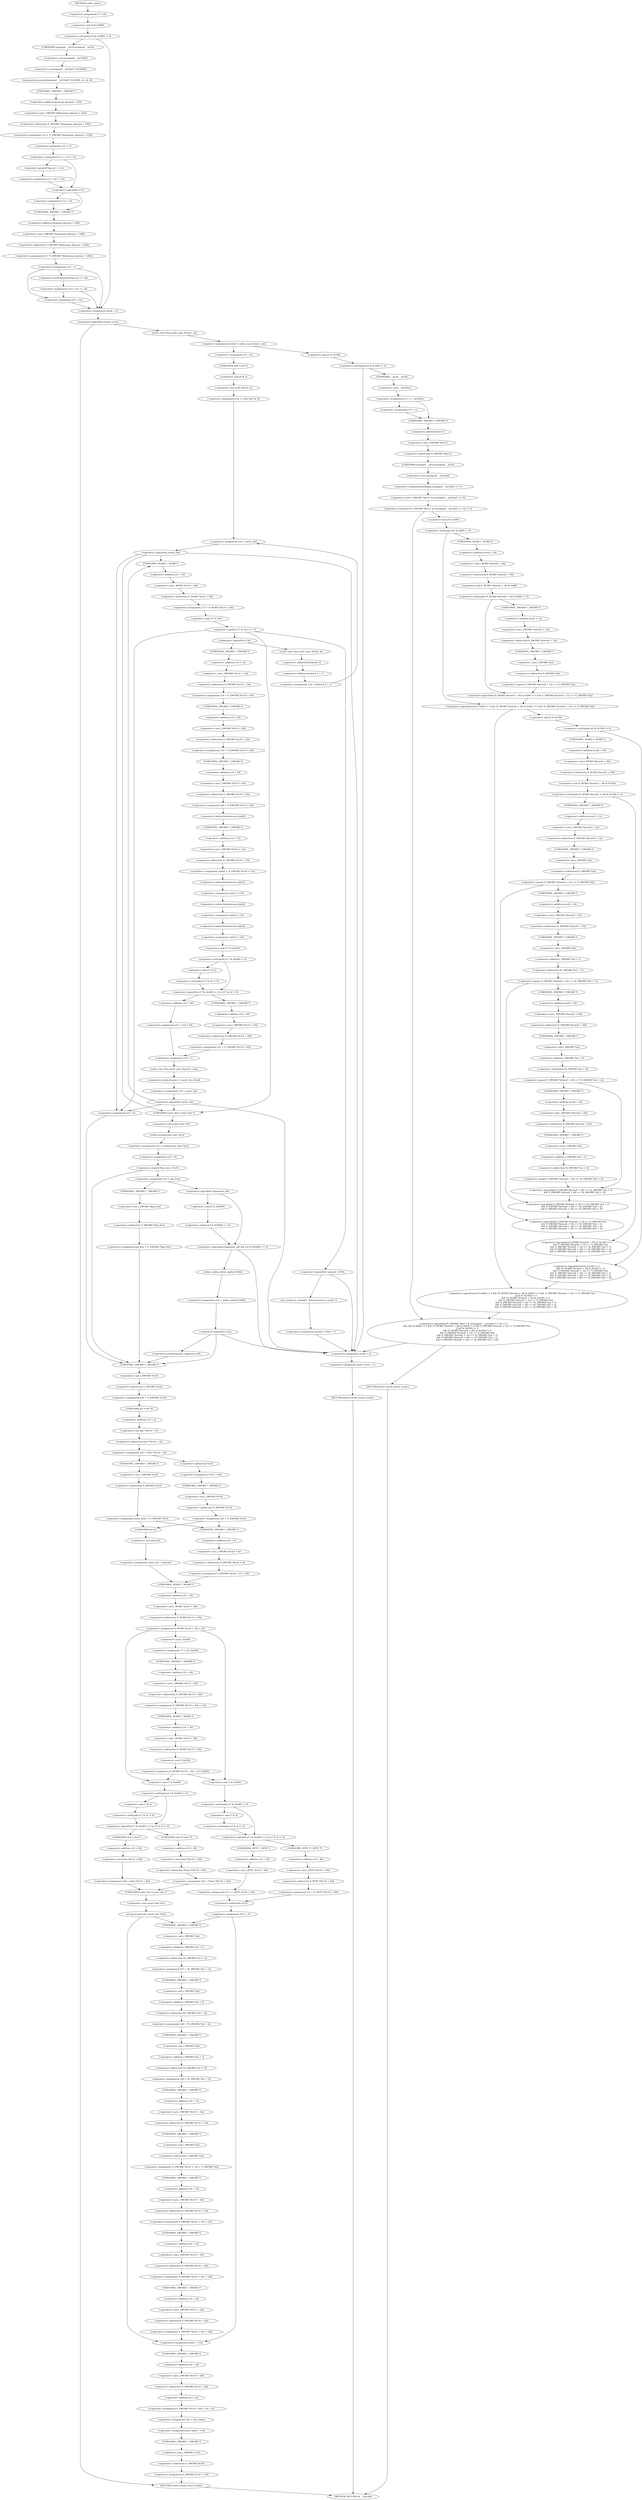 digraph cache_insert {  
"1000158" [label = "(<operator>.assignment,v7 = a5)" ]
"1000162" [label = "(<operator>.notEquals,(a5 & 0x980) != 0)" ]
"1000163" [label = "(<operator>.and,a5 & 0x980)" ]
"1000168" [label = "(log_query,log_query((unsigned __int16)a5 | 0x10000, a1, s2, 0))" ]
"1000169" [label = "(<operator>.or,(unsigned __int16)a5 | 0x10000)" ]
"1000170" [label = "(<operator>.cast,(unsigned __int16)a5)" ]
"1000171" [label = "(UNKNOWN,unsigned __int16,unsigned __int16)" ]
"1000177" [label = "(<operator>.assignment,v12 = *(_DWORD *)(dnsmasq_daemon + 252))" ]
"1000179" [label = "(<operator>.indirection,*(_DWORD *)(dnsmasq_daemon + 252))" ]
"1000180" [label = "(<operator>.cast,(_DWORD *)(dnsmasq_daemon + 252))" ]
"1000181" [label = "(UNKNOWN,_DWORD *,_DWORD *)" ]
"1000182" [label = "(<operator>.addition,dnsmasq_daemon + 252)" ]
"1000185" [label = "(<operator>.assignment,v13 = v12 != 0)" ]
"1000187" [label = "(<operator>.notEquals,v12 != 0)" ]
"1000192" [label = "(<operator>.assignment,v13 = a4 > v12)" ]
"1000194" [label = "(<operator>.greaterThan,a4 > v12)" ]
"1000198" [label = "(<operator>.logicalNot,!v13)" ]
"1000200" [label = "(<operator>.assignment,v12 = a4)" ]
"1000203" [label = "(<operator>.assignment,a4 = *(_DWORD *)(dnsmasq_daemon + 248))" ]
"1000205" [label = "(<operator>.indirection,*(_DWORD *)(dnsmasq_daemon + 248))" ]
"1000206" [label = "(<operator>.cast,(_DWORD *)(dnsmasq_daemon + 248))" ]
"1000207" [label = "(UNKNOWN,_DWORD *,_DWORD *)" ]
"1000208" [label = "(<operator>.addition,dnsmasq_daemon + 248)" ]
"1000211" [label = "(<operator>.assignment,v14 = 1)" ]
"1000216" [label = "(<operator>.assignment,v14 = v12 >= a4)" ]
"1000218" [label = "(<operator>.greaterEqualsThan,v12 >= a4)" ]
"1000223" [label = "(<operator>.assignment,a4 = v12)" ]
"1000226" [label = "(<operator>.assignment,result = 0)" ]
"1000230" [label = "(<operator>.logicalNot,!insert_error)" ]
"1000233" [label = "(<operator>.assignment,result = cache_scan_free(a1, s2))" ]
"1000235" [label = "(cache_scan_free,cache_scan_free(a1, s2))" ]
"1000242" [label = "(<operator>.notEquals,(a5 & 0x180) != 0)" ]
"1000243" [label = "(<operator>.and,a5 & 0x180)" ]
"1000248" [label = "(<operator>.assignment,v11 = (__int16)s2)" ]
"1000250" [label = "(<operator>.cast,(__int16)s2)" ]
"1000251" [label = "(UNKNOWN,__int16,__int16)" ]
"1000255" [label = "(<operator>.assignment,v11 = 1)" ]
"1000259" [label = "(<operator>.logicalAnd,(*(_DWORD *)&v11 & ((unsigned __int16)a5 >> 3)) != 0\n          && ((a5 & 0x80) != 0 && (*(_WORD *)(result + 36) & 0x80) != 0 && *(_DWORD *)(result + 12) == *(_DWORD *)s2\n           || (a5 & 0x100) != 0\n           && (*(_WORD *)(result + 36) & 0x100) != 0\n           && *(_DWORD *)(result + 12) == *(_DWORD *)s2\n           && *(_DWORD *)(result + 16) == *((_DWORD *)s2 + 1)\n           && *(_DWORD *)(result + 20) == *((_DWORD *)s2 + 2)\n           && *(_DWORD *)(result + 24) == *((_DWORD *)s2 + 3)))" ]
"1000260" [label = "(<operator>.notEquals,(*(_DWORD *)&v11 & ((unsigned __int16)a5 >> 3)) != 0)" ]
"1000261" [label = "(<operator>.and,*(_DWORD *)&v11 & ((unsigned __int16)a5 >> 3))" ]
"1000262" [label = "(<operator>.indirection,*(_DWORD *)&v11)" ]
"1000263" [label = "(<operator>.cast,(_DWORD *)&v11)" ]
"1000264" [label = "(UNKNOWN,_DWORD *,_DWORD *)" ]
"1000265" [label = "(<operator>.addressOf,&v11)" ]
"1000267" [label = "(<operator>.arithmeticShiftRight,(unsigned __int16)a5 >> 3)" ]
"1000268" [label = "(<operator>.cast,(unsigned __int16)a5)" ]
"1000269" [label = "(UNKNOWN,unsigned __int16,unsigned __int16)" ]
"1000273" [label = "(<operator>.logicalOr,(a5 & 0x80) != 0 && (*(_WORD *)(result + 36) & 0x80) != 0 && *(_DWORD *)(result + 12) == *(_DWORD *)s2\n           || (a5 & 0x100) != 0\n           && (*(_WORD *)(result + 36) & 0x100) != 0\n           && *(_DWORD *)(result + 12) == *(_DWORD *)s2\n           && *(_DWORD *)(result + 16) == *((_DWORD *)s2 + 1)\n           && *(_DWORD *)(result + 20) == *((_DWORD *)s2 + 2)\n           && *(_DWORD *)(result + 24) == *((_DWORD *)s2 + 3))" ]
"1000274" [label = "(<operator>.logicalAnd,(a5 & 0x80) != 0 && (*(_WORD *)(result + 36) & 0x80) != 0 && *(_DWORD *)(result + 12) == *(_DWORD *)s2)" ]
"1000275" [label = "(<operator>.notEquals,(a5 & 0x80) != 0)" ]
"1000276" [label = "(<operator>.and,a5 & 0x80)" ]
"1000280" [label = "(<operator>.logicalAnd,(*(_WORD *)(result + 36) & 0x80) != 0 && *(_DWORD *)(result + 12) == *(_DWORD *)s2)" ]
"1000281" [label = "(<operator>.notEquals,(*(_WORD *)(result + 36) & 0x80) != 0)" ]
"1000282" [label = "(<operator>.and,*(_WORD *)(result + 36) & 0x80)" ]
"1000283" [label = "(<operator>.indirection,*(_WORD *)(result + 36))" ]
"1000284" [label = "(<operator>.cast,(_WORD *)(result + 36))" ]
"1000285" [label = "(UNKNOWN,_WORD *,_WORD *)" ]
"1000286" [label = "(<operator>.addition,result + 36)" ]
"1000291" [label = "(<operator>.equals,*(_DWORD *)(result + 12) == *(_DWORD *)s2)" ]
"1000292" [label = "(<operator>.indirection,*(_DWORD *)(result + 12))" ]
"1000293" [label = "(<operator>.cast,(_DWORD *)(result + 12))" ]
"1000294" [label = "(UNKNOWN,_DWORD *,_DWORD *)" ]
"1000295" [label = "(<operator>.addition,result + 12)" ]
"1000298" [label = "(<operator>.indirection,*(_DWORD *)s2)" ]
"1000299" [label = "(<operator>.cast,(_DWORD *)s2)" ]
"1000300" [label = "(UNKNOWN,_DWORD *,_DWORD *)" ]
"1000302" [label = "(<operator>.logicalAnd,(a5 & 0x100) != 0\n           && (*(_WORD *)(result + 36) & 0x100) != 0\n           && *(_DWORD *)(result + 12) == *(_DWORD *)s2\n           && *(_DWORD *)(result + 16) == *((_DWORD *)s2 + 1)\n           && *(_DWORD *)(result + 20) == *((_DWORD *)s2 + 2)\n           && *(_DWORD *)(result + 24) == *((_DWORD *)s2 + 3))" ]
"1000303" [label = "(<operator>.notEquals,(a5 & 0x100) != 0)" ]
"1000304" [label = "(<operator>.and,a5 & 0x100)" ]
"1000308" [label = "(<operator>.logicalAnd,(*(_WORD *)(result + 36) & 0x100) != 0\n           && *(_DWORD *)(result + 12) == *(_DWORD *)s2\n           && *(_DWORD *)(result + 16) == *((_DWORD *)s2 + 1)\n           && *(_DWORD *)(result + 20) == *((_DWORD *)s2 + 2)\n           && *(_DWORD *)(result + 24) == *((_DWORD *)s2 + 3))" ]
"1000309" [label = "(<operator>.notEquals,(*(_WORD *)(result + 36) & 0x100) != 0)" ]
"1000310" [label = "(<operator>.and,*(_WORD *)(result + 36) & 0x100)" ]
"1000311" [label = "(<operator>.indirection,*(_WORD *)(result + 36))" ]
"1000312" [label = "(<operator>.cast,(_WORD *)(result + 36))" ]
"1000313" [label = "(UNKNOWN,_WORD *,_WORD *)" ]
"1000314" [label = "(<operator>.addition,result + 36)" ]
"1000319" [label = "(<operator>.logicalAnd,*(_DWORD *)(result + 12) == *(_DWORD *)s2\n           && *(_DWORD *)(result + 16) == *((_DWORD *)s2 + 1)\n           && *(_DWORD *)(result + 20) == *((_DWORD *)s2 + 2)\n           && *(_DWORD *)(result + 24) == *((_DWORD *)s2 + 3))" ]
"1000320" [label = "(<operator>.equals,*(_DWORD *)(result + 12) == *(_DWORD *)s2)" ]
"1000321" [label = "(<operator>.indirection,*(_DWORD *)(result + 12))" ]
"1000322" [label = "(<operator>.cast,(_DWORD *)(result + 12))" ]
"1000323" [label = "(UNKNOWN,_DWORD *,_DWORD *)" ]
"1000324" [label = "(<operator>.addition,result + 12)" ]
"1000327" [label = "(<operator>.indirection,*(_DWORD *)s2)" ]
"1000328" [label = "(<operator>.cast,(_DWORD *)s2)" ]
"1000329" [label = "(UNKNOWN,_DWORD *,_DWORD *)" ]
"1000331" [label = "(<operator>.logicalAnd,*(_DWORD *)(result + 16) == *((_DWORD *)s2 + 1)\n           && *(_DWORD *)(result + 20) == *((_DWORD *)s2 + 2)\n           && *(_DWORD *)(result + 24) == *((_DWORD *)s2 + 3))" ]
"1000332" [label = "(<operator>.equals,*(_DWORD *)(result + 16) == *((_DWORD *)s2 + 1))" ]
"1000333" [label = "(<operator>.indirection,*(_DWORD *)(result + 16))" ]
"1000334" [label = "(<operator>.cast,(_DWORD *)(result + 16))" ]
"1000335" [label = "(UNKNOWN,_DWORD *,_DWORD *)" ]
"1000336" [label = "(<operator>.addition,result + 16)" ]
"1000339" [label = "(<operator>.indirection,*((_DWORD *)s2 + 1))" ]
"1000340" [label = "(<operator>.addition,(_DWORD *)s2 + 1)" ]
"1000341" [label = "(<operator>.cast,(_DWORD *)s2)" ]
"1000342" [label = "(UNKNOWN,_DWORD *,_DWORD *)" ]
"1000345" [label = "(<operator>.logicalAnd,*(_DWORD *)(result + 20) == *((_DWORD *)s2 + 2)\n           && *(_DWORD *)(result + 24) == *((_DWORD *)s2 + 3))" ]
"1000346" [label = "(<operator>.equals,*(_DWORD *)(result + 20) == *((_DWORD *)s2 + 2))" ]
"1000347" [label = "(<operator>.indirection,*(_DWORD *)(result + 20))" ]
"1000348" [label = "(<operator>.cast,(_DWORD *)(result + 20))" ]
"1000349" [label = "(UNKNOWN,_DWORD *,_DWORD *)" ]
"1000350" [label = "(<operator>.addition,result + 20)" ]
"1000353" [label = "(<operator>.indirection,*((_DWORD *)s2 + 2))" ]
"1000354" [label = "(<operator>.addition,(_DWORD *)s2 + 2)" ]
"1000355" [label = "(<operator>.cast,(_DWORD *)s2)" ]
"1000356" [label = "(UNKNOWN,_DWORD *,_DWORD *)" ]
"1000359" [label = "(<operator>.equals,*(_DWORD *)(result + 24) == *((_DWORD *)s2 + 3))" ]
"1000360" [label = "(<operator>.indirection,*(_DWORD *)(result + 24))" ]
"1000361" [label = "(<operator>.cast,(_DWORD *)(result + 24))" ]
"1000362" [label = "(UNKNOWN,_DWORD *,_DWORD *)" ]
"1000363" [label = "(<operator>.addition,result + 24)" ]
"1000366" [label = "(<operator>.indirection,*((_DWORD *)s2 + 3))" ]
"1000367" [label = "(<operator>.addition,(_DWORD *)s2 + 3)" ]
"1000368" [label = "(<operator>.cast,(_DWORD *)s2)" ]
"1000369" [label = "(UNKNOWN,_DWORD *,_DWORD *)" ]
"1000373" [label = "(RETURN,return result;,return result;)" ]
"1000376" [label = "(<operator>.assignment,result = 0)" ]
"1000379" [label = "(<operator>.assignment,insert_error = 1)" ]
"1000382" [label = "(RETURN,return result;,return result;)" ]
"1000384" [label = "(<operator>.assignment,v15 = 0)" ]
"1000387" [label = "(<operator>.assignment,v32 = (void *)(a5 & 4))" ]
"1000389" [label = "(<operator>.cast,(void *)(a5 & 4))" ]
"1000390" [label = "(UNKNOWN,void *,void *)" ]
"1000391" [label = "(<operator>.and,a5 & 4)" ]
"1000395" [label = "(<operator>.assignment,v16 = cache_tail)" ]
"1000399" [label = "(<operator>.logicalNot,!cache_tail)" ]
"1000405" [label = "(<operator>.assignment,v17 = *(_WORD *)(v16 + 36))" ]
"1000407" [label = "(<operator>.indirection,*(_WORD *)(v16 + 36))" ]
"1000408" [label = "(<operator>.cast,(_WORD *)(v16 + 36))" ]
"1000409" [label = "(UNKNOWN,_WORD *,_WORD *)" ]
"1000410" [label = "(<operator>.addition,v16 + 36)" ]
"1000414" [label = "(<operator>.equals,(v17 & 0xC) == 0)" ]
"1000415" [label = "(<operator>.and,v17 & 0xC)" ]
"1000424" [label = "(<operator>.logicalNot,!warned_11054)" ]
"1000427" [label = "(my_syslog,my_syslog(3, \"Internal error in cache.\"))" ]
"1000430" [label = "(<operator>.assignment,warned_11054 = 1)" ]
"1000435" [label = "(<operator>.logicalNot,!v32)" ]
"1000438" [label = "(cache_scan_free,cache_scan_free(0, 0))" ]
"1000441" [label = "(<operator>.assignment,v32 = &dword_0 + 1)" ]
"1000443" [label = "(<operator>.addition,&dword_0 + 1)" ]
"1000444" [label = "(<operator>.addressOf,&dword_0)" ]
"1000448" [label = "(<operator>.assignment,v18 = *(_DWORD *)(v16 + 16))" ]
"1000450" [label = "(<operator>.indirection,*(_DWORD *)(v16 + 16))" ]
"1000451" [label = "(<operator>.cast,(_DWORD *)(v16 + 16))" ]
"1000452" [label = "(UNKNOWN,_DWORD *,_DWORD *)" ]
"1000453" [label = "(<operator>.addition,v16 + 16)" ]
"1000456" [label = "(<operator>.assignment,v19 = *(_DWORD *)(v16 + 20))" ]
"1000458" [label = "(<operator>.indirection,*(_DWORD *)(v16 + 20))" ]
"1000459" [label = "(<operator>.cast,(_DWORD *)(v16 + 20))" ]
"1000460" [label = "(UNKNOWN,_DWORD *,_DWORD *)" ]
"1000461" [label = "(<operator>.addition,v16 + 20)" ]
"1000464" [label = "(<operator>.assignment,v20 = *(_DWORD *)(v16 + 24))" ]
"1000466" [label = "(<operator>.indirection,*(_DWORD *)(v16 + 24))" ]
"1000467" [label = "(<operator>.cast,(_DWORD *)(v16 + 24))" ]
"1000468" [label = "(UNKNOWN,_DWORD *,_DWORD *)" ]
"1000469" [label = "(<operator>.addition,v16 + 24)" ]
"1000472" [label = "(<operator>.assignment,s2a[0] = *(_DWORD *)(v16 + 12))" ]
"1000473" [label = "(<operator>.indirectIndexAccess,s2a[0])" ]
"1000476" [label = "(<operator>.indirection,*(_DWORD *)(v16 + 12))" ]
"1000477" [label = "(<operator>.cast,(_DWORD *)(v16 + 12))" ]
"1000478" [label = "(UNKNOWN,_DWORD *,_DWORD *)" ]
"1000479" [label = "(<operator>.addition,v16 + 12)" ]
"1000482" [label = "(<operator>.assignment,s2a[1] = v18)" ]
"1000483" [label = "(<operator>.indirectIndexAccess,s2a[1])" ]
"1000487" [label = "(<operator>.assignment,s2a[2] = v19)" ]
"1000488" [label = "(<operator>.indirectIndexAccess,s2a[2])" ]
"1000492" [label = "(<operator>.assignment,s2a[3] = v20)" ]
"1000493" [label = "(<operator>.indirectIndexAccess,s2a[3])" ]
"1000498" [label = "(<operator>.logicalOr,(v17 & 0x200) != 0 || (v17 & 2) != 0)" ]
"1000499" [label = "(<operator>.notEquals,(v17 & 0x200) != 0)" ]
"1000500" [label = "(<operator>.and,v17 & 0x200)" ]
"1000504" [label = "(<operator>.notEquals,(v17 & 2) != 0)" ]
"1000505" [label = "(<operator>.and,v17 & 2)" ]
"1000509" [label = "(<operator>.assignment,v21 = *(_DWORD *)(v16 + 40))" ]
"1000511" [label = "(<operator>.indirection,*(_DWORD *)(v16 + 40))" ]
"1000512" [label = "(<operator>.cast,(_DWORD *)(v16 + 40))" ]
"1000513" [label = "(UNKNOWN,_DWORD *,_DWORD *)" ]
"1000514" [label = "(<operator>.addition,v16 + 40)" ]
"1000518" [label = "(<operator>.assignment,v21 = v16 + 40)" ]
"1000520" [label = "(<operator>.addition,v16 + 40)" ]
"1000523" [label = "(<operator>.assignment,v15 = 1)" ]
"1000526" [label = "(cache_scan_free,cache_scan_free(v21, s2a))" ]
"1000529" [label = "(<operator>.preIncrement,++cache_live_freed)" ]
"1000531" [label = "(<operator>.assignment,v16 = cache_tail)" ]
"1000535" [label = "(<operator>.logicalNot,!cache_tail)" ]
"1000541" [label = "(<operator>.assignment,v22 = strlen((const char *)a1))" ]
"1000543" [label = "(strlen,strlen((const char *)a1))" ]
"1000544" [label = "(<operator>.cast,(const char *)a1)" ]
"1000545" [label = "(UNKNOWN,const char *,const char *)" ]
"1000547" [label = "(<operator>.assignment,v23 = 0)" ]
"1000551" [label = "(<operator>.greaterThan,v22 > 0x31)" ]
"1000555" [label = "(<operator>.assignment,v23 = big_free)" ]
"1000561" [label = "(<operator>.assignment,big_free = *(_DWORD *)big_free)" ]
"1000563" [label = "(<operator>.indirection,*(_DWORD *)big_free)" ]
"1000564" [label = "(<operator>.cast,(_DWORD *)big_free)" ]
"1000565" [label = "(UNKNOWN,_DWORD *,_DWORD *)" ]
"1000570" [label = "(<operator>.logicalAnd,!bignames_left && (a5 & 0x5000) == 0)" ]
"1000571" [label = "(<operator>.logicalNot,!bignames_left)" ]
"1000573" [label = "(<operator>.equals,(a5 & 0x5000) == 0)" ]
"1000574" [label = "(<operator>.and,a5 & 0x5000)" ]
"1000579" [label = "(<operator>.assignment,v23 = whine_malloc(1028))" ]
"1000581" [label = "(whine_malloc,whine_malloc(1028))" ]
"1000584" [label = "(<operator>.logicalNot,!v23)" ]
"1000589" [label = "(<operator>.preDecrement,--bignames_left)" ]
"1000593" [label = "(<operator>.assignment,v23 = 0)" ]
"1000596" [label = "(<operator>.assignment,v24 = *(_DWORD *)v16)" ]
"1000598" [label = "(<operator>.indirection,*(_DWORD *)v16)" ]
"1000599" [label = "(<operator>.cast,(_DWORD *)v16)" ]
"1000600" [label = "(UNKNOWN,_DWORD *,_DWORD *)" ]
"1000602" [label = "(<operator>.assignment,v25 = *(int **)(v16 + 4))" ]
"1000604" [label = "(<operator>.indirection,*(int **)(v16 + 4))" ]
"1000605" [label = "(<operator>.cast,(int **)(v16 + 4))" ]
"1000606" [label = "(UNKNOWN,int **,int **)" ]
"1000607" [label = "(<operator>.addition,v16 + 4)" ]
"1000613" [label = "(<operator>.assignment,*v25 = v24)" ]
"1000614" [label = "(<operator>.indirection,*v25)" ]
"1000617" [label = "(<operator>.assignment,v24 = *(_DWORD *)v16)" ]
"1000619" [label = "(<operator>.indirection,*(_DWORD *)v16)" ]
"1000620" [label = "(<operator>.cast,(_DWORD *)v16)" ]
"1000621" [label = "(UNKNOWN,_DWORD *,_DWORD *)" ]
"1000625" [label = "(<operator>.assignment,cache_head = *(_DWORD *)v16)" ]
"1000627" [label = "(<operator>.indirection,*(_DWORD *)v16)" ]
"1000628" [label = "(<operator>.cast,(_DWORD *)v16)" ]
"1000629" [label = "(UNKNOWN,_DWORD *,_DWORD *)" ]
"1000633" [label = "(<operator>.assignment,*(_DWORD *)(v24 + 4) = v25)" ]
"1000634" [label = "(<operator>.indirection,*(_DWORD *)(v24 + 4))" ]
"1000635" [label = "(<operator>.cast,(_DWORD *)(v24 + 4))" ]
"1000636" [label = "(UNKNOWN,_DWORD *,_DWORD *)" ]
"1000637" [label = "(<operator>.addition,v24 + 4)" ]
"1000642" [label = "(<operator>.assignment,cache_tail = (int)v25)" ]
"1000644" [label = "(<operator>.cast,(int)v25)" ]
"1000645" [label = "(UNKNOWN,int,int)" ]
"1000647" [label = "(<operator>.assignment,*(_WORD *)(v16 + 36) = a5)" ]
"1000648" [label = "(<operator>.indirection,*(_WORD *)(v16 + 36))" ]
"1000649" [label = "(<operator>.cast,(_WORD *)(v16 + 36))" ]
"1000650" [label = "(UNKNOWN,_WORD *,_WORD *)" ]
"1000651" [label = "(<operator>.addition,v16 + 36)" ]
"1000658" [label = "(<operator>.assignment,v7 = a5 | 0x200)" ]
"1000660" [label = "(<operator>.or,a5 | 0x200)" ]
"1000663" [label = "(<operator>.assignment,*(_DWORD *)(v16 + 40) = v23)" ]
"1000664" [label = "(<operator>.indirection,*(_DWORD *)(v16 + 40))" ]
"1000665" [label = "(<operator>.cast,(_DWORD *)(v16 + 40))" ]
"1000666" [label = "(UNKNOWN,_DWORD *,_DWORD *)" ]
"1000667" [label = "(<operator>.addition,v16 + 40)" ]
"1000671" [label = "(<operator>.assignment,*(_WORD *)(v16 + 36) = a5 | 0x200)" ]
"1000672" [label = "(<operator>.indirection,*(_WORD *)(v16 + 36))" ]
"1000673" [label = "(<operator>.cast,(_WORD *)(v16 + 36))" ]
"1000674" [label = "(UNKNOWN,_WORD *,_WORD *)" ]
"1000675" [label = "(<operator>.addition,v16 + 36)" ]
"1000678" [label = "(<operator>.or,a5 | 0x200)" ]
"1000685" [label = "(<operator>.logicalOr,(v7 & 0x200) != 0 || (v7 & 2) != 0)" ]
"1000686" [label = "(<operator>.notEquals,(v7 & 0x200) != 0)" ]
"1000687" [label = "(<operator>.and,v7 & 0x200)" ]
"1000691" [label = "(<operator>.notEquals,(v7 & 2) != 0)" ]
"1000692" [label = "(<operator>.and,v7 & 2)" ]
"1000696" [label = "(<operator>.assignment,v26 = *(char **)(v16 + 40))" ]
"1000698" [label = "(<operator>.indirection,*(char **)(v16 + 40))" ]
"1000699" [label = "(<operator>.cast,(char **)(v16 + 40))" ]
"1000700" [label = "(UNKNOWN,char **,char **)" ]
"1000701" [label = "(<operator>.addition,v16 + 40)" ]
"1000705" [label = "(<operator>.assignment,v26 = (char *)(v16 + 40))" ]
"1000707" [label = "(<operator>.cast,(char *)(v16 + 40))" ]
"1000708" [label = "(UNKNOWN,char *,char *)" ]
"1000709" [label = "(<operator>.addition,v16 + 40)" ]
"1000712" [label = "(strcpy,strcpy(v26, (const char *)a1))" ]
"1000714" [label = "(<operator>.cast,(const char *)a1)" ]
"1000715" [label = "(UNKNOWN,const char *,const char *)" ]
"1000720" [label = "(<operator>.logicalOr,(v7 & 0x200) != 0 || (v7 & 2) != 0)" ]
"1000721" [label = "(<operator>.notEquals,(v7 & 0x200) != 0)" ]
"1000722" [label = "(<operator>.and,v7 & 0x200)" ]
"1000726" [label = "(<operator>.notEquals,(v7 & 2) != 0)" ]
"1000727" [label = "(<operator>.and,v7 & 2)" ]
"1000731" [label = "(<operator>.assignment,v31 = *(_BYTE **)(v16 + 40))" ]
"1000733" [label = "(<operator>.indirection,*(_BYTE **)(v16 + 40))" ]
"1000734" [label = "(<operator>.cast,(_BYTE **)(v16 + 40))" ]
"1000735" [label = "(UNKNOWN,_BYTE **,_BYTE **)" ]
"1000736" [label = "(<operator>.addition,v16 + 40)" ]
"1000740" [label = "(<operator>.assignment,v31 = (_BYTE *)(v16 + 40))" ]
"1000742" [label = "(<operator>.cast,(_BYTE *)(v16 + 40))" ]
"1000743" [label = "(UNKNOWN,_BYTE *,_BYTE *)" ]
"1000744" [label = "(<operator>.addition,v16 + 40)" ]
"1000747" [label = "(<operator>.assignment,*v31 = 0)" ]
"1000748" [label = "(<operator>.indirection,*v31)" ]
"1000754" [label = "(<operator>.assignment,v27 = *((_DWORD *)s2 + 1))" ]
"1000756" [label = "(<operator>.indirection,*((_DWORD *)s2 + 1))" ]
"1000757" [label = "(<operator>.addition,(_DWORD *)s2 + 1)" ]
"1000758" [label = "(<operator>.cast,(_DWORD *)s2)" ]
"1000759" [label = "(UNKNOWN,_DWORD *,_DWORD *)" ]
"1000762" [label = "(<operator>.assignment,v28 = *((_DWORD *)s2 + 2))" ]
"1000764" [label = "(<operator>.indirection,*((_DWORD *)s2 + 2))" ]
"1000765" [label = "(<operator>.addition,(_DWORD *)s2 + 2)" ]
"1000766" [label = "(<operator>.cast,(_DWORD *)s2)" ]
"1000767" [label = "(UNKNOWN,_DWORD *,_DWORD *)" ]
"1000770" [label = "(<operator>.assignment,v29 = *((_DWORD *)s2 + 3))" ]
"1000772" [label = "(<operator>.indirection,*((_DWORD *)s2 + 3))" ]
"1000773" [label = "(<operator>.addition,(_DWORD *)s2 + 3)" ]
"1000774" [label = "(<operator>.cast,(_DWORD *)s2)" ]
"1000775" [label = "(UNKNOWN,_DWORD *,_DWORD *)" ]
"1000778" [label = "(<operator>.assignment,*(_DWORD *)(v16 + 12) = *(_DWORD *)s2)" ]
"1000779" [label = "(<operator>.indirection,*(_DWORD *)(v16 + 12))" ]
"1000780" [label = "(<operator>.cast,(_DWORD *)(v16 + 12))" ]
"1000781" [label = "(UNKNOWN,_DWORD *,_DWORD *)" ]
"1000782" [label = "(<operator>.addition,v16 + 12)" ]
"1000785" [label = "(<operator>.indirection,*(_DWORD *)s2)" ]
"1000786" [label = "(<operator>.cast,(_DWORD *)s2)" ]
"1000787" [label = "(UNKNOWN,_DWORD *,_DWORD *)" ]
"1000789" [label = "(<operator>.assignment,*(_DWORD *)(v16 + 16) = v27)" ]
"1000790" [label = "(<operator>.indirection,*(_DWORD *)(v16 + 16))" ]
"1000791" [label = "(<operator>.cast,(_DWORD *)(v16 + 16))" ]
"1000792" [label = "(UNKNOWN,_DWORD *,_DWORD *)" ]
"1000793" [label = "(<operator>.addition,v16 + 16)" ]
"1000797" [label = "(<operator>.assignment,*(_DWORD *)(v16 + 20) = v28)" ]
"1000798" [label = "(<operator>.indirection,*(_DWORD *)(v16 + 20))" ]
"1000799" [label = "(<operator>.cast,(_DWORD *)(v16 + 20))" ]
"1000800" [label = "(UNKNOWN,_DWORD *,_DWORD *)" ]
"1000801" [label = "(<operator>.addition,v16 + 20)" ]
"1000805" [label = "(<operator>.assignment,*(_DWORD *)(v16 + 24) = v29)" ]
"1000806" [label = "(<operator>.indirection,*(_DWORD *)(v16 + 24))" ]
"1000807" [label = "(<operator>.cast,(_DWORD *)(v16 + 24))" ]
"1000808" [label = "(UNKNOWN,_DWORD *,_DWORD *)" ]
"1000809" [label = "(<operator>.addition,v16 + 24)" ]
"1000813" [label = "(<operator>.assignment,result = v16)" ]
"1000816" [label = "(<operator>.assignment,*(_DWORD *)(v16 + 28) = a4 + a3)" ]
"1000817" [label = "(<operator>.indirection,*(_DWORD *)(v16 + 28))" ]
"1000818" [label = "(<operator>.cast,(_DWORD *)(v16 + 28))" ]
"1000819" [label = "(UNKNOWN,_DWORD *,_DWORD *)" ]
"1000820" [label = "(<operator>.addition,v16 + 28)" ]
"1000823" [label = "(<operator>.addition,a4 + a3)" ]
"1000826" [label = "(<operator>.assignment,v30 = new_chain)" ]
"1000829" [label = "(<operator>.assignment,new_chain = v16)" ]
"1000832" [label = "(<operator>.assignment,*(_DWORD *)v16 = v30)" ]
"1000833" [label = "(<operator>.indirection,*(_DWORD *)v16)" ]
"1000834" [label = "(<operator>.cast,(_DWORD *)v16)" ]
"1000835" [label = "(UNKNOWN,_DWORD *,_DWORD *)" ]
"1000838" [label = "(RETURN,return result;,return result;)" ]
"1000126" [label = "(METHOD,cache_insert)" ]
"1000840" [label = "(METHOD_RETURN,int __fastcall)" ]
  "1000158" -> "1000163" 
  "1000162" -> "1000171" 
  "1000162" -> "1000226" 
  "1000163" -> "1000162" 
  "1000168" -> "1000181" 
  "1000169" -> "1000168" 
  "1000170" -> "1000169" 
  "1000171" -> "1000170" 
  "1000177" -> "1000187" 
  "1000179" -> "1000177" 
  "1000180" -> "1000179" 
  "1000181" -> "1000182" 
  "1000182" -> "1000180" 
  "1000185" -> "1000194" 
  "1000185" -> "1000198" 
  "1000187" -> "1000185" 
  "1000192" -> "1000198" 
  "1000194" -> "1000192" 
  "1000198" -> "1000200" 
  "1000198" -> "1000207" 
  "1000200" -> "1000207" 
  "1000203" -> "1000211" 
  "1000205" -> "1000203" 
  "1000206" -> "1000205" 
  "1000207" -> "1000208" 
  "1000208" -> "1000206" 
  "1000211" -> "1000218" 
  "1000211" -> "1000223" 
  "1000211" -> "1000226" 
  "1000216" -> "1000223" 
  "1000216" -> "1000226" 
  "1000218" -> "1000216" 
  "1000223" -> "1000226" 
  "1000226" -> "1000230" 
  "1000230" -> "1000235" 
  "1000230" -> "1000838" 
  "1000233" -> "1000243" 
  "1000233" -> "1000384" 
  "1000235" -> "1000233" 
  "1000242" -> "1000251" 
  "1000242" -> "1000376" 
  "1000243" -> "1000242" 
  "1000248" -> "1000264" 
  "1000248" -> "1000255" 
  "1000250" -> "1000248" 
  "1000251" -> "1000250" 
  "1000255" -> "1000264" 
  "1000259" -> "1000373" 
  "1000259" -> "1000376" 
  "1000260" -> "1000259" 
  "1000260" -> "1000276" 
  "1000261" -> "1000260" 
  "1000262" -> "1000269" 
  "1000263" -> "1000262" 
  "1000264" -> "1000265" 
  "1000265" -> "1000263" 
  "1000267" -> "1000261" 
  "1000268" -> "1000267" 
  "1000269" -> "1000268" 
  "1000273" -> "1000259" 
  "1000274" -> "1000273" 
  "1000274" -> "1000304" 
  "1000275" -> "1000285" 
  "1000275" -> "1000274" 
  "1000276" -> "1000275" 
  "1000280" -> "1000274" 
  "1000281" -> "1000294" 
  "1000281" -> "1000280" 
  "1000282" -> "1000281" 
  "1000283" -> "1000282" 
  "1000284" -> "1000283" 
  "1000285" -> "1000286" 
  "1000286" -> "1000284" 
  "1000291" -> "1000280" 
  "1000292" -> "1000300" 
  "1000293" -> "1000292" 
  "1000294" -> "1000295" 
  "1000295" -> "1000293" 
  "1000298" -> "1000291" 
  "1000299" -> "1000298" 
  "1000300" -> "1000299" 
  "1000302" -> "1000273" 
  "1000303" -> "1000313" 
  "1000303" -> "1000302" 
  "1000304" -> "1000303" 
  "1000308" -> "1000302" 
  "1000309" -> "1000323" 
  "1000309" -> "1000308" 
  "1000310" -> "1000309" 
  "1000311" -> "1000310" 
  "1000312" -> "1000311" 
  "1000313" -> "1000314" 
  "1000314" -> "1000312" 
  "1000319" -> "1000308" 
  "1000320" -> "1000335" 
  "1000320" -> "1000319" 
  "1000321" -> "1000329" 
  "1000322" -> "1000321" 
  "1000323" -> "1000324" 
  "1000324" -> "1000322" 
  "1000327" -> "1000320" 
  "1000328" -> "1000327" 
  "1000329" -> "1000328" 
  "1000331" -> "1000319" 
  "1000332" -> "1000349" 
  "1000332" -> "1000331" 
  "1000333" -> "1000342" 
  "1000334" -> "1000333" 
  "1000335" -> "1000336" 
  "1000336" -> "1000334" 
  "1000339" -> "1000332" 
  "1000340" -> "1000339" 
  "1000341" -> "1000340" 
  "1000342" -> "1000341" 
  "1000345" -> "1000331" 
  "1000346" -> "1000362" 
  "1000346" -> "1000345" 
  "1000347" -> "1000356" 
  "1000348" -> "1000347" 
  "1000349" -> "1000350" 
  "1000350" -> "1000348" 
  "1000353" -> "1000346" 
  "1000354" -> "1000353" 
  "1000355" -> "1000354" 
  "1000356" -> "1000355" 
  "1000359" -> "1000345" 
  "1000360" -> "1000369" 
  "1000361" -> "1000360" 
  "1000362" -> "1000363" 
  "1000363" -> "1000361" 
  "1000366" -> "1000359" 
  "1000367" -> "1000366" 
  "1000368" -> "1000367" 
  "1000369" -> "1000368" 
  "1000373" -> "1000840" 
  "1000376" -> "1000379" 
  "1000379" -> "1000382" 
  "1000382" -> "1000840" 
  "1000384" -> "1000390" 
  "1000387" -> "1000395" 
  "1000389" -> "1000387" 
  "1000390" -> "1000391" 
  "1000391" -> "1000389" 
  "1000395" -> "1000399" 
  "1000399" -> "1000376" 
  "1000399" -> "1000409" 
  "1000399" -> "1000545" 
  "1000399" -> "1000593" 
  "1000405" -> "1000415" 
  "1000407" -> "1000405" 
  "1000408" -> "1000407" 
  "1000409" -> "1000410" 
  "1000410" -> "1000408" 
  "1000414" -> "1000545" 
  "1000414" -> "1000593" 
  "1000414" -> "1000424" 
  "1000414" -> "1000435" 
  "1000415" -> "1000414" 
  "1000424" -> "1000427" 
  "1000424" -> "1000376" 
  "1000427" -> "1000430" 
  "1000430" -> "1000376" 
  "1000435" -> "1000438" 
  "1000435" -> "1000452" 
  "1000438" -> "1000444" 
  "1000441" -> "1000395" 
  "1000443" -> "1000441" 
  "1000444" -> "1000443" 
  "1000448" -> "1000460" 
  "1000450" -> "1000448" 
  "1000451" -> "1000450" 
  "1000452" -> "1000453" 
  "1000453" -> "1000451" 
  "1000456" -> "1000468" 
  "1000458" -> "1000456" 
  "1000459" -> "1000458" 
  "1000460" -> "1000461" 
  "1000461" -> "1000459" 
  "1000464" -> "1000473" 
  "1000466" -> "1000464" 
  "1000467" -> "1000466" 
  "1000468" -> "1000469" 
  "1000469" -> "1000467" 
  "1000472" -> "1000483" 
  "1000473" -> "1000478" 
  "1000476" -> "1000472" 
  "1000477" -> "1000476" 
  "1000478" -> "1000479" 
  "1000479" -> "1000477" 
  "1000482" -> "1000488" 
  "1000483" -> "1000482" 
  "1000487" -> "1000493" 
  "1000488" -> "1000487" 
  "1000492" -> "1000500" 
  "1000493" -> "1000492" 
  "1000498" -> "1000513" 
  "1000498" -> "1000520" 
  "1000499" -> "1000498" 
  "1000499" -> "1000505" 
  "1000500" -> "1000499" 
  "1000504" -> "1000498" 
  "1000505" -> "1000504" 
  "1000509" -> "1000523" 
  "1000511" -> "1000509" 
  "1000512" -> "1000511" 
  "1000513" -> "1000514" 
  "1000514" -> "1000512" 
  "1000518" -> "1000523" 
  "1000520" -> "1000518" 
  "1000523" -> "1000526" 
  "1000526" -> "1000529" 
  "1000529" -> "1000531" 
  "1000531" -> "1000535" 
  "1000535" -> "1000409" 
  "1000535" -> "1000545" 
  "1000535" -> "1000593" 
  "1000535" -> "1000376" 
  "1000541" -> "1000547" 
  "1000543" -> "1000541" 
  "1000544" -> "1000543" 
  "1000545" -> "1000544" 
  "1000547" -> "1000551" 
  "1000551" -> "1000555" 
  "1000551" -> "1000600" 
  "1000555" -> "1000565" 
  "1000555" -> "1000571" 
  "1000561" -> "1000600" 
  "1000563" -> "1000561" 
  "1000564" -> "1000563" 
  "1000565" -> "1000564" 
  "1000570" -> "1000376" 
  "1000570" -> "1000581" 
  "1000571" -> "1000570" 
  "1000571" -> "1000574" 
  "1000573" -> "1000570" 
  "1000574" -> "1000573" 
  "1000579" -> "1000584" 
  "1000581" -> "1000579" 
  "1000584" -> "1000376" 
  "1000584" -> "1000589" 
  "1000584" -> "1000600" 
  "1000589" -> "1000600" 
  "1000593" -> "1000600" 
  "1000596" -> "1000606" 
  "1000598" -> "1000596" 
  "1000599" -> "1000598" 
  "1000600" -> "1000599" 
  "1000602" -> "1000614" 
  "1000602" -> "1000629" 
  "1000604" -> "1000602" 
  "1000605" -> "1000604" 
  "1000606" -> "1000607" 
  "1000607" -> "1000605" 
  "1000613" -> "1000621" 
  "1000614" -> "1000613" 
  "1000617" -> "1000636" 
  "1000617" -> "1000645" 
  "1000619" -> "1000617" 
  "1000620" -> "1000619" 
  "1000621" -> "1000620" 
  "1000625" -> "1000636" 
  "1000625" -> "1000645" 
  "1000627" -> "1000625" 
  "1000628" -> "1000627" 
  "1000629" -> "1000628" 
  "1000633" -> "1000650" 
  "1000634" -> "1000633" 
  "1000635" -> "1000634" 
  "1000636" -> "1000637" 
  "1000637" -> "1000635" 
  "1000642" -> "1000650" 
  "1000644" -> "1000642" 
  "1000645" -> "1000644" 
  "1000647" -> "1000660" 
  "1000647" -> "1000687" 
  "1000647" -> "1000722" 
  "1000648" -> "1000647" 
  "1000649" -> "1000648" 
  "1000650" -> "1000651" 
  "1000651" -> "1000649" 
  "1000658" -> "1000666" 
  "1000660" -> "1000658" 
  "1000663" -> "1000674" 
  "1000664" -> "1000663" 
  "1000665" -> "1000664" 
  "1000666" -> "1000667" 
  "1000667" -> "1000665" 
  "1000671" -> "1000687" 
  "1000671" -> "1000722" 
  "1000672" -> "1000678" 
  "1000673" -> "1000672" 
  "1000674" -> "1000675" 
  "1000675" -> "1000673" 
  "1000678" -> "1000671" 
  "1000685" -> "1000700" 
  "1000685" -> "1000708" 
  "1000686" -> "1000685" 
  "1000686" -> "1000692" 
  "1000687" -> "1000686" 
  "1000691" -> "1000685" 
  "1000692" -> "1000691" 
  "1000696" -> "1000715" 
  "1000698" -> "1000696" 
  "1000699" -> "1000698" 
  "1000700" -> "1000701" 
  "1000701" -> "1000699" 
  "1000705" -> "1000715" 
  "1000707" -> "1000705" 
  "1000708" -> "1000709" 
  "1000709" -> "1000707" 
  "1000712" -> "1000759" 
  "1000712" -> "1000813" 
  "1000714" -> "1000712" 
  "1000715" -> "1000714" 
  "1000720" -> "1000735" 
  "1000720" -> "1000743" 
  "1000721" -> "1000720" 
  "1000721" -> "1000727" 
  "1000722" -> "1000721" 
  "1000726" -> "1000720" 
  "1000727" -> "1000726" 
  "1000731" -> "1000748" 
  "1000733" -> "1000731" 
  "1000734" -> "1000733" 
  "1000735" -> "1000736" 
  "1000736" -> "1000734" 
  "1000740" -> "1000748" 
  "1000742" -> "1000740" 
  "1000743" -> "1000744" 
  "1000744" -> "1000742" 
  "1000747" -> "1000759" 
  "1000747" -> "1000813" 
  "1000748" -> "1000747" 
  "1000754" -> "1000767" 
  "1000756" -> "1000754" 
  "1000757" -> "1000756" 
  "1000758" -> "1000757" 
  "1000759" -> "1000758" 
  "1000762" -> "1000775" 
  "1000764" -> "1000762" 
  "1000765" -> "1000764" 
  "1000766" -> "1000765" 
  "1000767" -> "1000766" 
  "1000770" -> "1000781" 
  "1000772" -> "1000770" 
  "1000773" -> "1000772" 
  "1000774" -> "1000773" 
  "1000775" -> "1000774" 
  "1000778" -> "1000792" 
  "1000779" -> "1000787" 
  "1000780" -> "1000779" 
  "1000781" -> "1000782" 
  "1000782" -> "1000780" 
  "1000785" -> "1000778" 
  "1000786" -> "1000785" 
  "1000787" -> "1000786" 
  "1000789" -> "1000800" 
  "1000790" -> "1000789" 
  "1000791" -> "1000790" 
  "1000792" -> "1000793" 
  "1000793" -> "1000791" 
  "1000797" -> "1000808" 
  "1000798" -> "1000797" 
  "1000799" -> "1000798" 
  "1000800" -> "1000801" 
  "1000801" -> "1000799" 
  "1000805" -> "1000813" 
  "1000806" -> "1000805" 
  "1000807" -> "1000806" 
  "1000808" -> "1000809" 
  "1000809" -> "1000807" 
  "1000813" -> "1000819" 
  "1000816" -> "1000826" 
  "1000817" -> "1000823" 
  "1000818" -> "1000817" 
  "1000819" -> "1000820" 
  "1000820" -> "1000818" 
  "1000823" -> "1000816" 
  "1000826" -> "1000829" 
  "1000829" -> "1000835" 
  "1000832" -> "1000838" 
  "1000833" -> "1000832" 
  "1000834" -> "1000833" 
  "1000835" -> "1000834" 
  "1000838" -> "1000840" 
  "1000126" -> "1000158" 
}
